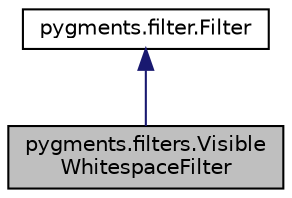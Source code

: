 digraph "pygments.filters.VisibleWhitespaceFilter"
{
 // LATEX_PDF_SIZE
  edge [fontname="Helvetica",fontsize="10",labelfontname="Helvetica",labelfontsize="10"];
  node [fontname="Helvetica",fontsize="10",shape=record];
  Node1 [label="pygments.filters.Visible\lWhitespaceFilter",height=0.2,width=0.4,color="black", fillcolor="grey75", style="filled", fontcolor="black",tooltip=" "];
  Node2 -> Node1 [dir="back",color="midnightblue",fontsize="10",style="solid"];
  Node2 [label="pygments.filter.Filter",height=0.2,width=0.4,color="black", fillcolor="white", style="filled",URL="$classpygments_1_1filter_1_1Filter.html",tooltip=" "];
}
